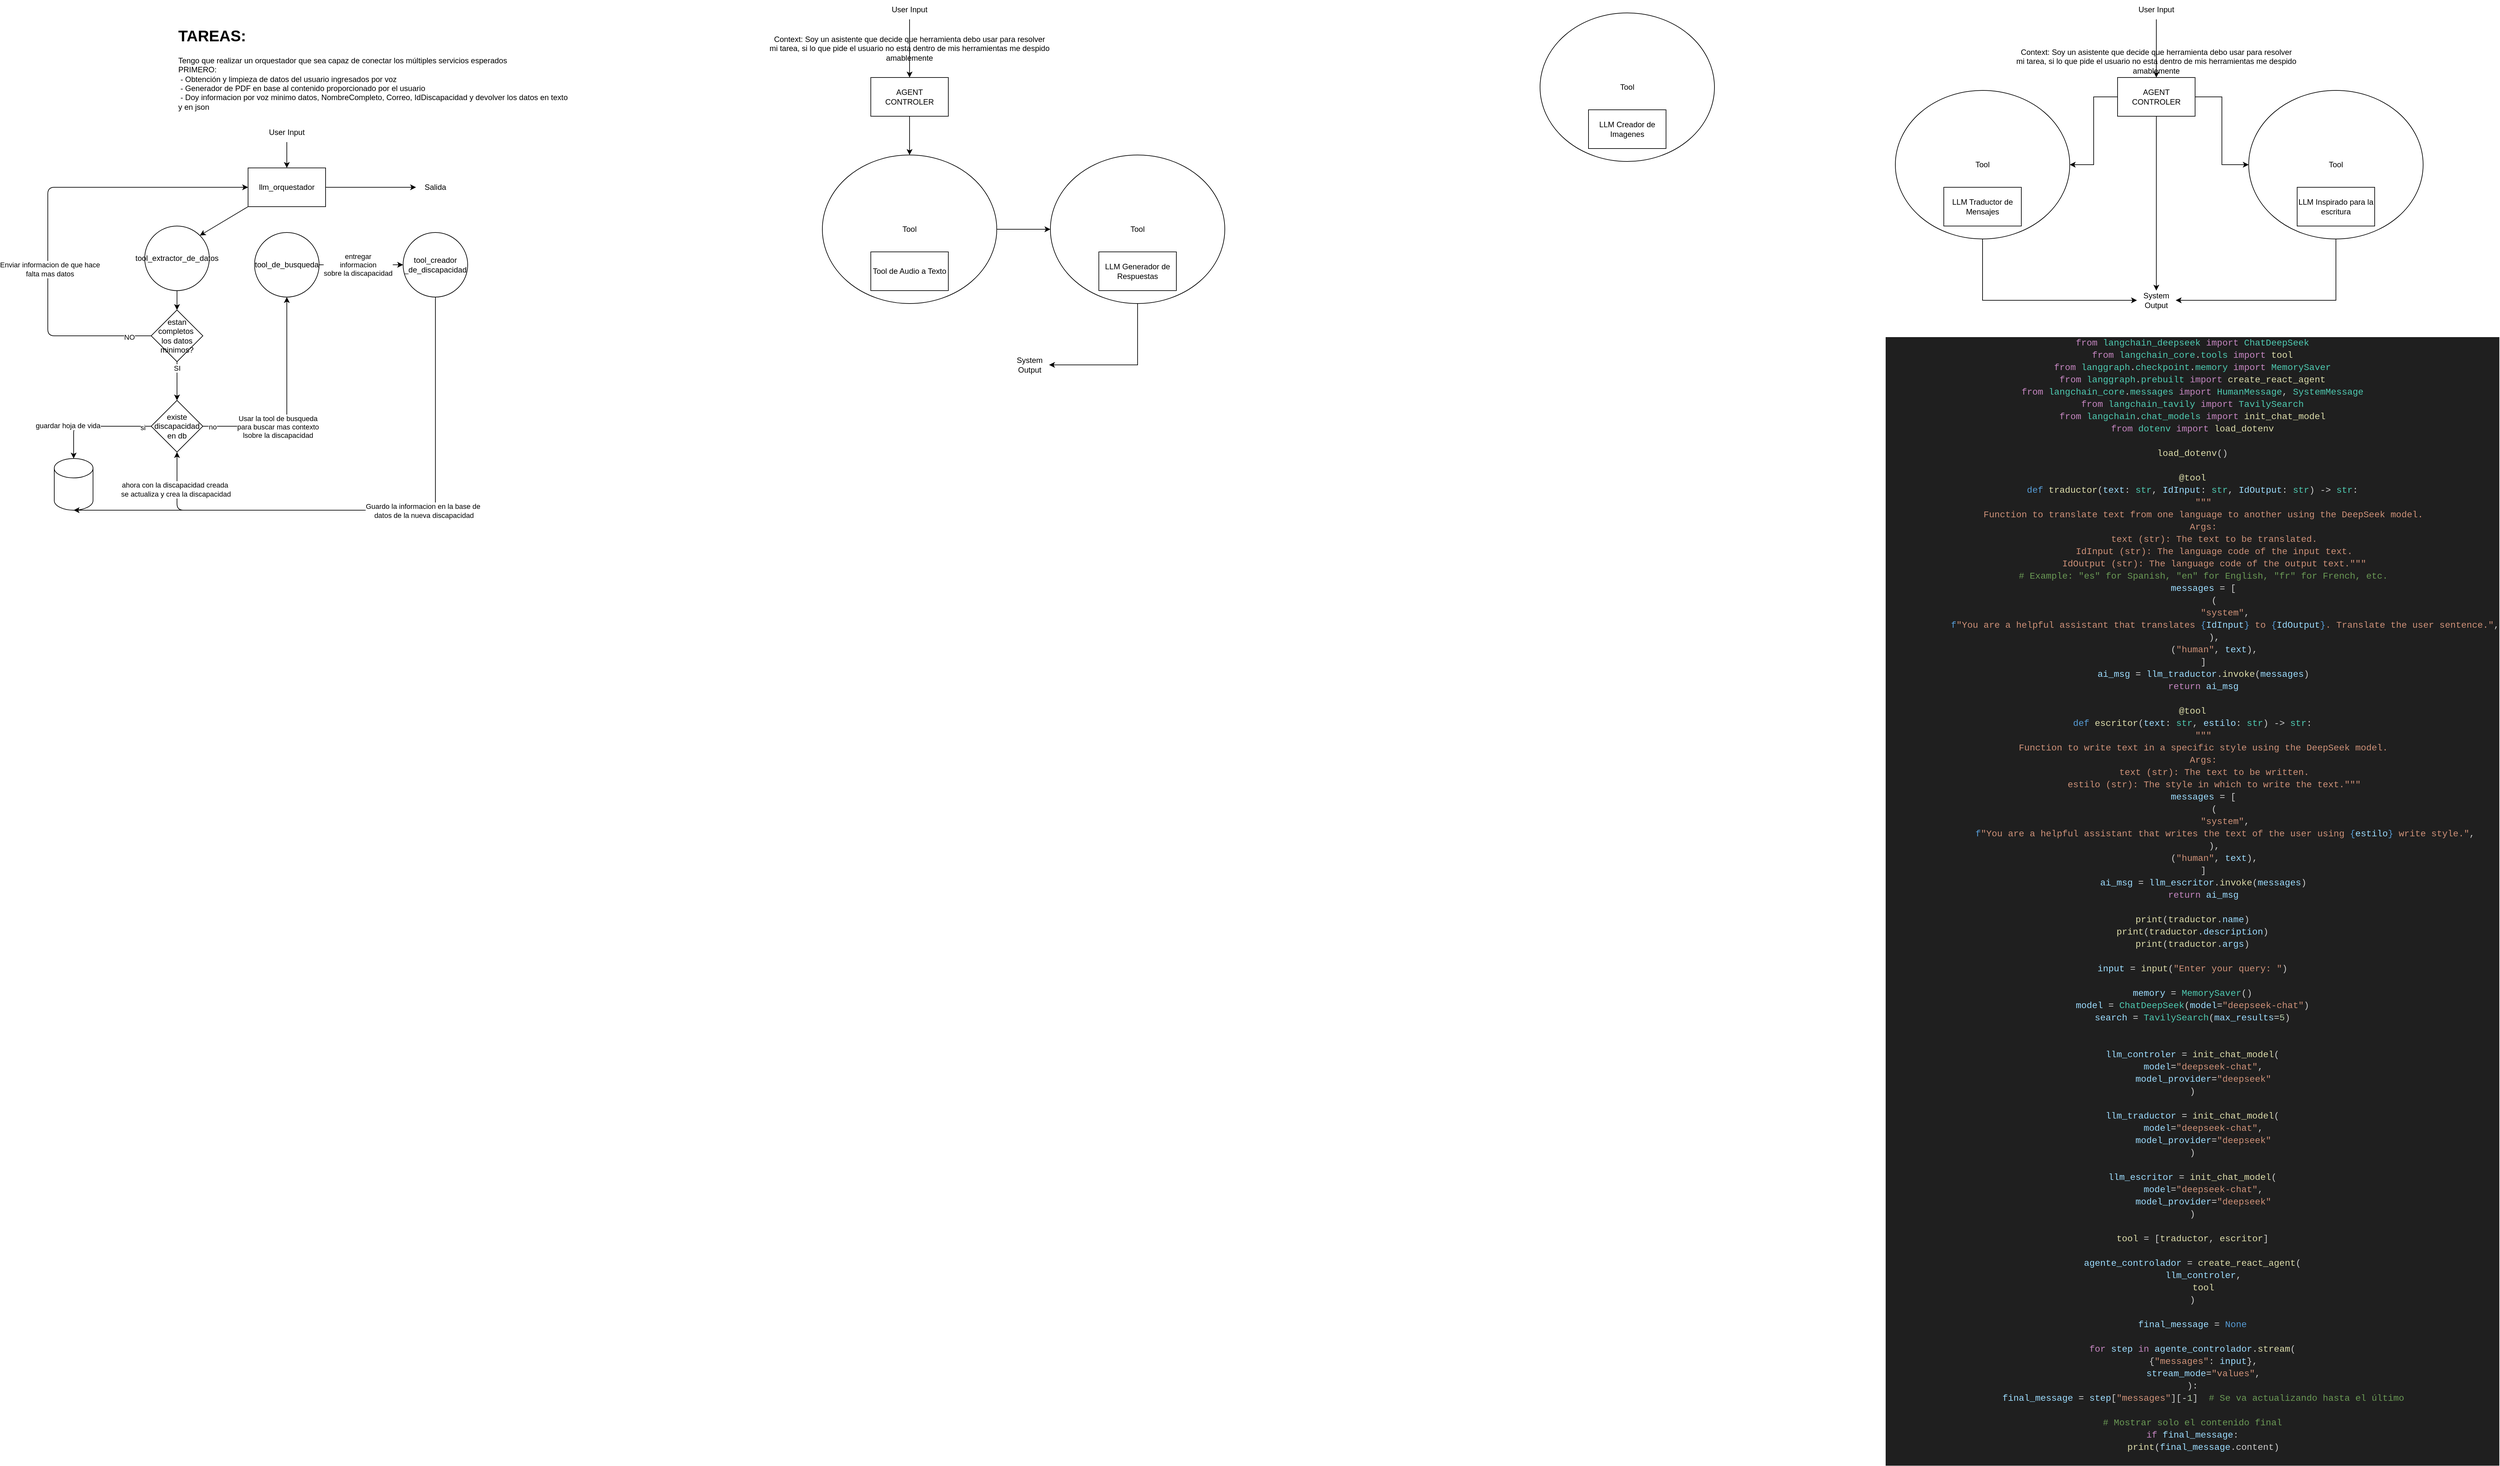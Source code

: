 <mxfile>
    <diagram name="Página-1" id="Xl_RMS82KrNhimsaXNw5">
        <mxGraphModel dx="4468" dy="502" grid="1" gridSize="10" guides="1" tooltips="1" connect="1" arrows="1" fold="1" page="1" pageScale="1" pageWidth="827" pageHeight="1169" math="0" shadow="0">
            <root>
                <mxCell id="0"/>
                <mxCell id="1" parent="0"/>
                <mxCell id="inplF4KOGDcPUROx0T9H-12" style="edgeStyle=orthogonalEdgeStyle;rounded=0;orthogonalLoop=1;jettySize=auto;html=1;" parent="1" source="inplF4KOGDcPUROx0T9H-1" target="inplF4KOGDcPUROx0T9H-3" edge="1">
                    <mxGeometry relative="1" as="geometry"/>
                </mxCell>
                <mxCell id="inplF4KOGDcPUROx0T9H-13" style="edgeStyle=orthogonalEdgeStyle;rounded=0;orthogonalLoop=1;jettySize=auto;html=1;entryX=0;entryY=0.5;entryDx=0;entryDy=0;" parent="1" source="inplF4KOGDcPUROx0T9H-1" target="inplF4KOGDcPUROx0T9H-4" edge="1">
                    <mxGeometry relative="1" as="geometry"/>
                </mxCell>
                <mxCell id="inplF4KOGDcPUROx0T9H-17" style="edgeStyle=orthogonalEdgeStyle;rounded=0;orthogonalLoop=1;jettySize=auto;html=1;entryX=0.5;entryY=0;entryDx=0;entryDy=0;" parent="1" source="inplF4KOGDcPUROx0T9H-1" target="inplF4KOGDcPUROx0T9H-14" edge="1">
                    <mxGeometry relative="1" as="geometry"/>
                </mxCell>
                <mxCell id="inplF4KOGDcPUROx0T9H-1" value="AGENT CONTROLER" style="rounded=0;whiteSpace=wrap;html=1;" parent="1" vertex="1">
                    <mxGeometry x="354" y="160" width="120" height="60" as="geometry"/>
                </mxCell>
                <mxCell id="inplF4KOGDcPUROx0T9H-15" style="edgeStyle=orthogonalEdgeStyle;rounded=0;orthogonalLoop=1;jettySize=auto;html=1;entryX=0;entryY=0.5;entryDx=0;entryDy=0;exitX=0.5;exitY=1;exitDx=0;exitDy=0;" parent="1" source="inplF4KOGDcPUROx0T9H-3" target="inplF4KOGDcPUROx0T9H-14" edge="1">
                    <mxGeometry relative="1" as="geometry"/>
                </mxCell>
                <mxCell id="inplF4KOGDcPUROx0T9H-3" value="Tool" style="ellipse;whiteSpace=wrap;html=1;" parent="1" vertex="1">
                    <mxGeometry x="10" y="180" width="270" height="230" as="geometry"/>
                </mxCell>
                <mxCell id="inplF4KOGDcPUROx0T9H-16" style="edgeStyle=orthogonalEdgeStyle;rounded=0;orthogonalLoop=1;jettySize=auto;html=1;entryX=1;entryY=0.5;entryDx=0;entryDy=0;exitX=0.5;exitY=1;exitDx=0;exitDy=0;" parent="1" source="inplF4KOGDcPUROx0T9H-4" target="inplF4KOGDcPUROx0T9H-14" edge="1">
                    <mxGeometry relative="1" as="geometry"/>
                </mxCell>
                <mxCell id="inplF4KOGDcPUROx0T9H-4" value="Tool" style="ellipse;whiteSpace=wrap;html=1;" parent="1" vertex="1">
                    <mxGeometry x="557" y="180" width="270" height="230" as="geometry"/>
                </mxCell>
                <mxCell id="inplF4KOGDcPUROx0T9H-5" value="LLM Traductor de Mensajes" style="rounded=0;whiteSpace=wrap;html=1;" parent="1" vertex="1">
                    <mxGeometry x="85" y="330" width="120" height="60" as="geometry"/>
                </mxCell>
                <mxCell id="inplF4KOGDcPUROx0T9H-9" value="LLM Inspirado para la escritura" style="rounded=0;whiteSpace=wrap;html=1;" parent="1" vertex="1">
                    <mxGeometry x="632" y="330" width="120" height="60" as="geometry"/>
                </mxCell>
                <mxCell id="inplF4KOGDcPUROx0T9H-11" style="edgeStyle=orthogonalEdgeStyle;rounded=0;orthogonalLoop=1;jettySize=auto;html=1;" parent="1" source="inplF4KOGDcPUROx0T9H-10" target="inplF4KOGDcPUROx0T9H-1" edge="1">
                    <mxGeometry relative="1" as="geometry"/>
                </mxCell>
                <mxCell id="inplF4KOGDcPUROx0T9H-10" value="User Input" style="text;html=1;align=center;verticalAlign=middle;whiteSpace=wrap;rounded=0;" parent="1" vertex="1">
                    <mxGeometry x="384" y="40" width="60" height="30" as="geometry"/>
                </mxCell>
                <mxCell id="inplF4KOGDcPUROx0T9H-14" value="System Output" style="text;html=1;align=center;verticalAlign=middle;whiteSpace=wrap;rounded=0;" parent="1" vertex="1">
                    <mxGeometry x="384" y="490" width="60" height="30" as="geometry"/>
                </mxCell>
                <mxCell id="inplF4KOGDcPUROx0T9H-18" value="Context: Soy un asistente que decide que herramienta debo usar para resolver mi tarea, si lo que pide el usuario no esta dentro de mis herramientas me despido amablemente" style="text;html=1;align=center;verticalAlign=middle;whiteSpace=wrap;rounded=0;" parent="1" vertex="1">
                    <mxGeometry x="196" y="120" width="436" height="30" as="geometry"/>
                </mxCell>
                <mxCell id="VUc-xPDgjk1OxAHQRzHZ-1" value="&lt;div style=&quot;color: rgb(204, 204, 204); background-color: rgb(31, 31, 31); font-family: Consolas, &amp;quot;Courier New&amp;quot;, monospace; font-size: 14px; line-height: 19px; white-space: pre;&quot;&gt;&lt;div&gt;&lt;span style=&quot;color: #c586c0;&quot;&gt;from&lt;/span&gt; &lt;span style=&quot;color: #4ec9b0;&quot;&gt;langchain_deepseek&lt;/span&gt; &lt;span style=&quot;color: #c586c0;&quot;&gt;import&lt;/span&gt; &lt;span style=&quot;color: #4ec9b0;&quot;&gt;ChatDeepSeek&lt;/span&gt;&lt;/div&gt;&lt;div&gt;&lt;span style=&quot;color: #c586c0;&quot;&gt;from&lt;/span&gt; &lt;span style=&quot;color: #4ec9b0;&quot;&gt;langchain_core&lt;/span&gt;.&lt;span style=&quot;color: #4ec9b0;&quot;&gt;tools&lt;/span&gt; &lt;span style=&quot;color: #c586c0;&quot;&gt;import&lt;/span&gt; &lt;span style=&quot;color: #dcdcaa;&quot;&gt;tool&lt;/span&gt;&lt;/div&gt;&lt;div&gt;&lt;span style=&quot;color: #c586c0;&quot;&gt;from&lt;/span&gt; &lt;span style=&quot;color: #4ec9b0;&quot;&gt;langgraph&lt;/span&gt;.&lt;span style=&quot;color: #4ec9b0;&quot;&gt;checkpoint&lt;/span&gt;.&lt;span style=&quot;color: #4ec9b0;&quot;&gt;memory&lt;/span&gt; &lt;span style=&quot;color: #c586c0;&quot;&gt;import&lt;/span&gt; &lt;span style=&quot;color: #4ec9b0;&quot;&gt;MemorySaver&lt;/span&gt;&lt;/div&gt;&lt;div&gt;&lt;span style=&quot;color: #c586c0;&quot;&gt;from&lt;/span&gt; &lt;span style=&quot;color: #4ec9b0;&quot;&gt;langgraph&lt;/span&gt;.&lt;span style=&quot;color: #4ec9b0;&quot;&gt;prebuilt&lt;/span&gt; &lt;span style=&quot;color: #c586c0;&quot;&gt;import&lt;/span&gt; &lt;span style=&quot;color: #dcdcaa;&quot;&gt;create_react_agent&lt;/span&gt;&lt;/div&gt;&lt;div&gt;&lt;span style=&quot;color: #c586c0;&quot;&gt;from&lt;/span&gt; &lt;span style=&quot;color: #4ec9b0;&quot;&gt;langchain_core&lt;/span&gt;.&lt;span style=&quot;color: #4ec9b0;&quot;&gt;messages&lt;/span&gt; &lt;span style=&quot;color: #c586c0;&quot;&gt;import&lt;/span&gt; &lt;span style=&quot;color: #4ec9b0;&quot;&gt;HumanMessage&lt;/span&gt;, &lt;span style=&quot;color: #4ec9b0;&quot;&gt;SystemMessage&lt;/span&gt;&lt;/div&gt;&lt;div&gt;&lt;span style=&quot;color: #c586c0;&quot;&gt;from&lt;/span&gt; &lt;span style=&quot;color: #4ec9b0;&quot;&gt;langchain_tavily&lt;/span&gt; &lt;span style=&quot;color: #c586c0;&quot;&gt;import&lt;/span&gt; &lt;span style=&quot;color: #4ec9b0;&quot;&gt;TavilySearch&lt;/span&gt;&lt;/div&gt;&lt;div&gt;&lt;span style=&quot;color: #c586c0;&quot;&gt;from&lt;/span&gt; &lt;span style=&quot;color: #4ec9b0;&quot;&gt;langchain&lt;/span&gt;.&lt;span style=&quot;color: #4ec9b0;&quot;&gt;chat_models&lt;/span&gt; &lt;span style=&quot;color: #c586c0;&quot;&gt;import&lt;/span&gt; &lt;span style=&quot;color: #dcdcaa;&quot;&gt;init_chat_model&lt;/span&gt;&lt;/div&gt;&lt;div&gt;&lt;span style=&quot;color: #c586c0;&quot;&gt;from&lt;/span&gt; &lt;span style=&quot;color: #4ec9b0;&quot;&gt;dotenv&lt;/span&gt; &lt;span style=&quot;color: #c586c0;&quot;&gt;import&lt;/span&gt; &lt;span style=&quot;color: #dcdcaa;&quot;&gt;load_dotenv&lt;/span&gt;&lt;/div&gt;&lt;br&gt;&lt;div&gt;&lt;span style=&quot;color: #dcdcaa;&quot;&gt;load_dotenv&lt;/span&gt;()&lt;/div&gt;&lt;br&gt;&lt;div&gt;&lt;span style=&quot;color: #dcdcaa;&quot;&gt;@&lt;/span&gt;&lt;span style=&quot;color: #dcdcaa;&quot;&gt;tool&lt;/span&gt;&lt;/div&gt;&lt;div&gt;&lt;span style=&quot;color: #569cd6;&quot;&gt;def&lt;/span&gt; &lt;span style=&quot;color: #dcdcaa;&quot;&gt;traductor&lt;/span&gt;(&lt;span style=&quot;color: #9cdcfe;&quot;&gt;text&lt;/span&gt;: &lt;span style=&quot;color: #4ec9b0;&quot;&gt;str&lt;/span&gt;, &lt;span style=&quot;color: #9cdcfe;&quot;&gt;IdInput&lt;/span&gt;: &lt;span style=&quot;color: #4ec9b0;&quot;&gt;str&lt;/span&gt;, &lt;span style=&quot;color: #9cdcfe;&quot;&gt;IdOutput&lt;/span&gt;: &lt;span style=&quot;color: #4ec9b0;&quot;&gt;str&lt;/span&gt;) -&amp;gt; &lt;span style=&quot;color: #4ec9b0;&quot;&gt;str&lt;/span&gt;:&lt;/div&gt;&lt;div&gt;&amp;nbsp; &amp;nbsp; &lt;span style=&quot;color: #ce9178;&quot;&gt;&quot;&quot;&quot;&lt;/span&gt;&lt;/div&gt;&lt;div&gt;&lt;span style=&quot;color: #ce9178;&quot;&gt;&amp;nbsp; &amp;nbsp; Function to translate text from one language to another using the DeepSeek model.&lt;/span&gt;&lt;/div&gt;&lt;div&gt;&lt;span style=&quot;color: #ce9178;&quot;&gt;&amp;nbsp; &amp;nbsp; Args:&lt;/span&gt;&lt;/div&gt;&lt;div&gt;&lt;span style=&quot;color: #ce9178;&quot;&gt;&amp;nbsp; &amp;nbsp; &amp;nbsp; &amp;nbsp; text (str): The text to be translated.&lt;/span&gt;&lt;/div&gt;&lt;div&gt;&lt;span style=&quot;color: #ce9178;&quot;&gt;&amp;nbsp; &amp;nbsp; &amp;nbsp; &amp;nbsp; IdInput (str): The language code of the input text.&lt;/span&gt;&lt;/div&gt;&lt;div&gt;&lt;span style=&quot;color: #ce9178;&quot;&gt;&amp;nbsp; &amp;nbsp; &amp;nbsp; &amp;nbsp; IdOutput (str): The language code of the output text.&quot;&quot;&quot;&lt;/span&gt;&lt;/div&gt;&lt;div&gt;&amp;nbsp; &amp;nbsp; &lt;span style=&quot;color: #6a9955;&quot;&gt;# Example: &quot;es&quot; for Spanish, &quot;en&quot; for English, &quot;fr&quot; for French, etc.&lt;/span&gt;&lt;/div&gt;&lt;div&gt;&amp;nbsp; &amp;nbsp; &lt;span style=&quot;color: #9cdcfe;&quot;&gt;messages&lt;/span&gt; &lt;span style=&quot;color: #d4d4d4;&quot;&gt;=&lt;/span&gt; [&lt;/div&gt;&lt;div&gt;&amp;nbsp; &amp;nbsp; &amp;nbsp; &amp;nbsp; (&lt;/div&gt;&lt;div&gt;&amp;nbsp; &amp;nbsp; &amp;nbsp; &amp;nbsp; &amp;nbsp; &amp;nbsp; &lt;span style=&quot;color: #ce9178;&quot;&gt;&quot;system&quot;&lt;/span&gt;,&lt;/div&gt;&lt;div&gt;&amp;nbsp; &amp;nbsp; &amp;nbsp; &amp;nbsp; &amp;nbsp; &amp;nbsp; &lt;span style=&quot;color: #569cd6;&quot;&gt;f&lt;/span&gt;&lt;span style=&quot;color: #ce9178;&quot;&gt;&quot;You are a helpful assistant that translates &lt;/span&gt;&lt;span style=&quot;color: #569cd6;&quot;&gt;{&lt;/span&gt;&lt;span style=&quot;color: #9cdcfe;&quot;&gt;IdInput&lt;/span&gt;&lt;span style=&quot;color: #569cd6;&quot;&gt;}&lt;/span&gt;&lt;span style=&quot;color: #ce9178;&quot;&gt; to &lt;/span&gt;&lt;span style=&quot;color: #569cd6;&quot;&gt;{&lt;/span&gt;&lt;span style=&quot;color: #9cdcfe;&quot;&gt;IdOutput&lt;/span&gt;&lt;span style=&quot;color: #569cd6;&quot;&gt;}&lt;/span&gt;&lt;span style=&quot;color: #ce9178;&quot;&gt;. Translate the user sentence.&quot;&lt;/span&gt;,&lt;/div&gt;&lt;div&gt;&amp;nbsp; &amp;nbsp; &amp;nbsp; &amp;nbsp; ),&lt;/div&gt;&lt;div&gt;&amp;nbsp; &amp;nbsp; &amp;nbsp; &amp;nbsp; (&lt;span style=&quot;color: #ce9178;&quot;&gt;&quot;human&quot;&lt;/span&gt;, &lt;span style=&quot;color: #9cdcfe;&quot;&gt;text&lt;/span&gt;),&lt;/div&gt;&lt;div&gt;&amp;nbsp; &amp;nbsp; ]&lt;/div&gt;&lt;div&gt;&amp;nbsp; &amp;nbsp; &lt;span style=&quot;color: #9cdcfe;&quot;&gt;ai_msg&lt;/span&gt; &lt;span style=&quot;color: #d4d4d4;&quot;&gt;=&lt;/span&gt; &lt;span style=&quot;color: #9cdcfe;&quot;&gt;llm_traductor&lt;/span&gt;.&lt;span style=&quot;color: #dcdcaa;&quot;&gt;invoke&lt;/span&gt;(&lt;span style=&quot;color: #9cdcfe;&quot;&gt;messages&lt;/span&gt;)&lt;/div&gt;&lt;div&gt;&amp;nbsp; &amp;nbsp; &lt;span style=&quot;color: #c586c0;&quot;&gt;return&lt;/span&gt; &lt;span style=&quot;color: #9cdcfe;&quot;&gt;ai_msg&lt;/span&gt;&lt;/div&gt;&lt;br&gt;&lt;div&gt;&lt;span style=&quot;color: #dcdcaa;&quot;&gt;@&lt;/span&gt;&lt;span style=&quot;color: #dcdcaa;&quot;&gt;tool&lt;/span&gt;&lt;/div&gt;&lt;div&gt;&lt;span style=&quot;color: #569cd6;&quot;&gt;def&lt;/span&gt; &lt;span style=&quot;color: #dcdcaa;&quot;&gt;escritor&lt;/span&gt;(&lt;span style=&quot;color: #9cdcfe;&quot;&gt;text&lt;/span&gt;: &lt;span style=&quot;color: #4ec9b0;&quot;&gt;str&lt;/span&gt;, &lt;span style=&quot;color: #9cdcfe;&quot;&gt;estilo&lt;/span&gt;: &lt;span style=&quot;color: #4ec9b0;&quot;&gt;str&lt;/span&gt;) -&amp;gt; &lt;span style=&quot;color: #4ec9b0;&quot;&gt;str&lt;/span&gt;:&lt;/div&gt;&lt;div&gt;&amp;nbsp; &amp;nbsp; &lt;span style=&quot;color: #ce9178;&quot;&gt;&quot;&quot;&quot;&lt;/span&gt;&lt;/div&gt;&lt;div&gt;&lt;span style=&quot;color: #ce9178;&quot;&gt;&amp;nbsp; &amp;nbsp; Function to write text in a specific style using the DeepSeek model.&lt;/span&gt;&lt;/div&gt;&lt;div&gt;&lt;span style=&quot;color: #ce9178;&quot;&gt;&amp;nbsp; &amp;nbsp; Args:&lt;/span&gt;&lt;/div&gt;&lt;div&gt;&lt;span style=&quot;color: #ce9178;&quot;&gt;&amp;nbsp; &amp;nbsp; &amp;nbsp; &amp;nbsp; text (str): The text to be written.&lt;/span&gt;&lt;/div&gt;&lt;div&gt;&lt;span style=&quot;color: #ce9178;&quot;&gt;&amp;nbsp; &amp;nbsp; &amp;nbsp; &amp;nbsp; estilo (str): The style in which to write the text.&quot;&quot;&quot;&lt;/span&gt;&lt;/div&gt;&lt;div&gt;&amp;nbsp; &amp;nbsp; &lt;span style=&quot;color: #9cdcfe;&quot;&gt;messages&lt;/span&gt; &lt;span style=&quot;color: #d4d4d4;&quot;&gt;=&lt;/span&gt; [&lt;/div&gt;&lt;div&gt;&amp;nbsp; &amp;nbsp; &amp;nbsp; &amp;nbsp; (&lt;/div&gt;&lt;div&gt;&amp;nbsp; &amp;nbsp; &amp;nbsp; &amp;nbsp; &amp;nbsp; &amp;nbsp; &lt;span style=&quot;color: #ce9178;&quot;&gt;&quot;system&quot;&lt;/span&gt;,&lt;/div&gt;&lt;div&gt;&amp;nbsp; &amp;nbsp; &amp;nbsp; &amp;nbsp; &amp;nbsp; &amp;nbsp; &lt;span style=&quot;color: #569cd6;&quot;&gt;f&lt;/span&gt;&lt;span style=&quot;color: #ce9178;&quot;&gt;&quot;You are a helpful assistant that writes the text of the user using &lt;/span&gt;&lt;span style=&quot;color: #569cd6;&quot;&gt;{&lt;/span&gt;&lt;span style=&quot;color: #9cdcfe;&quot;&gt;estilo&lt;/span&gt;&lt;span style=&quot;color: #569cd6;&quot;&gt;}&lt;/span&gt;&lt;span style=&quot;color: #ce9178;&quot;&gt; write style.&quot;&lt;/span&gt;,&lt;/div&gt;&lt;div&gt;&amp;nbsp; &amp;nbsp; &amp;nbsp; &amp;nbsp; ),&lt;/div&gt;&lt;div&gt;&amp;nbsp; &amp;nbsp; &amp;nbsp; &amp;nbsp; (&lt;span style=&quot;color: #ce9178;&quot;&gt;&quot;human&quot;&lt;/span&gt;, &lt;span style=&quot;color: #9cdcfe;&quot;&gt;text&lt;/span&gt;),&lt;/div&gt;&lt;div&gt;&amp;nbsp; &amp;nbsp; ]&lt;/div&gt;&lt;div&gt;&amp;nbsp; &amp;nbsp; &lt;span style=&quot;color: #9cdcfe;&quot;&gt;ai_msg&lt;/span&gt; &lt;span style=&quot;color: #d4d4d4;&quot;&gt;=&lt;/span&gt; &lt;span style=&quot;color: #9cdcfe;&quot;&gt;llm_escritor&lt;/span&gt;.&lt;span style=&quot;color: #dcdcaa;&quot;&gt;invoke&lt;/span&gt;(&lt;span style=&quot;color: #9cdcfe;&quot;&gt;messages&lt;/span&gt;)&lt;/div&gt;&lt;div&gt;&amp;nbsp; &amp;nbsp; &lt;span style=&quot;color: #c586c0;&quot;&gt;return&lt;/span&gt; &lt;span style=&quot;color: #9cdcfe;&quot;&gt;ai_msg&lt;/span&gt;&lt;/div&gt;&lt;br&gt;&lt;div&gt;&lt;span style=&quot;color: #dcdcaa;&quot;&gt;print&lt;/span&gt;(&lt;span style=&quot;color: #dcdcaa;&quot;&gt;traductor&lt;/span&gt;.&lt;span style=&quot;color: #9cdcfe;&quot;&gt;name&lt;/span&gt;)&lt;/div&gt;&lt;div&gt;&lt;span style=&quot;color: #dcdcaa;&quot;&gt;print&lt;/span&gt;(&lt;span style=&quot;color: #dcdcaa;&quot;&gt;traductor&lt;/span&gt;.&lt;span style=&quot;color: #9cdcfe;&quot;&gt;description&lt;/span&gt;)&lt;/div&gt;&lt;div&gt;&lt;span style=&quot;color: #dcdcaa;&quot;&gt;print&lt;/span&gt;(&lt;span style=&quot;color: #dcdcaa;&quot;&gt;traductor&lt;/span&gt;.&lt;span style=&quot;color: #9cdcfe;&quot;&gt;args&lt;/span&gt;)&lt;/div&gt;&lt;br&gt;&lt;div&gt;&lt;span style=&quot;color: #9cdcfe;&quot;&gt;input&lt;/span&gt; &lt;span style=&quot;color: #d4d4d4;&quot;&gt;=&lt;/span&gt; &lt;span style=&quot;color: #dcdcaa;&quot;&gt;input&lt;/span&gt;(&lt;span style=&quot;color: #ce9178;&quot;&gt;&quot;Enter your query: &quot;&lt;/span&gt;)&lt;/div&gt;&lt;br&gt;&lt;div&gt;&lt;span style=&quot;color: #9cdcfe;&quot;&gt;memory&lt;/span&gt; &lt;span style=&quot;color: #d4d4d4;&quot;&gt;=&lt;/span&gt; &lt;span style=&quot;color: #4ec9b0;&quot;&gt;MemorySaver&lt;/span&gt;()&lt;/div&gt;&lt;div&gt;&lt;span style=&quot;color: #9cdcfe;&quot;&gt;model&lt;/span&gt; &lt;span style=&quot;color: #d4d4d4;&quot;&gt;=&lt;/span&gt; &lt;span style=&quot;color: #4ec9b0;&quot;&gt;ChatDeepSeek&lt;/span&gt;(&lt;span style=&quot;color: #9cdcfe;&quot;&gt;model&lt;/span&gt;&lt;span style=&quot;color: #d4d4d4;&quot;&gt;=&lt;/span&gt;&lt;span style=&quot;color: #ce9178;&quot;&gt;&quot;deepseek-chat&quot;&lt;/span&gt;)&lt;/div&gt;&lt;div&gt;&lt;span style=&quot;color: #9cdcfe;&quot;&gt;search&lt;/span&gt; &lt;span style=&quot;color: #d4d4d4;&quot;&gt;=&lt;/span&gt; &lt;span style=&quot;color: #4ec9b0;&quot;&gt;TavilySearch&lt;/span&gt;(&lt;span style=&quot;color: #9cdcfe;&quot;&gt;max_results&lt;/span&gt;&lt;span style=&quot;color: #d4d4d4;&quot;&gt;=&lt;/span&gt;&lt;span style=&quot;color: #b5cea8;&quot;&gt;5&lt;/span&gt;)&lt;/div&gt;&lt;br&gt;&lt;br&gt;&lt;div&gt;&lt;span style=&quot;color: #9cdcfe;&quot;&gt;llm_controler&lt;/span&gt; &lt;span style=&quot;color: #d4d4d4;&quot;&gt;=&lt;/span&gt; &lt;span style=&quot;color: #dcdcaa;&quot;&gt;init_chat_model&lt;/span&gt;(&lt;/div&gt;&lt;div&gt;&amp;nbsp; &amp;nbsp; &lt;span style=&quot;color: #9cdcfe;&quot;&gt;model&lt;/span&gt;&lt;span style=&quot;color: #d4d4d4;&quot;&gt;=&lt;/span&gt;&lt;span style=&quot;color: #ce9178;&quot;&gt;&quot;deepseek-chat&quot;&lt;/span&gt;,&lt;/div&gt;&lt;div&gt;&amp;nbsp; &amp;nbsp; &lt;span style=&quot;color: #9cdcfe;&quot;&gt;model_provider&lt;/span&gt;&lt;span style=&quot;color: #d4d4d4;&quot;&gt;=&lt;/span&gt;&lt;span style=&quot;color: #ce9178;&quot;&gt;&quot;deepseek&quot;&lt;/span&gt;&lt;/div&gt;&lt;div&gt;)&lt;/div&gt;&lt;br&gt;&lt;div&gt;&lt;span style=&quot;color: #9cdcfe;&quot;&gt;llm_traductor&lt;/span&gt; &lt;span style=&quot;color: #d4d4d4;&quot;&gt;=&lt;/span&gt; &lt;span style=&quot;color: #dcdcaa;&quot;&gt;init_chat_model&lt;/span&gt;(&lt;/div&gt;&lt;div&gt;&amp;nbsp; &amp;nbsp; &lt;span style=&quot;color: #9cdcfe;&quot;&gt;model&lt;/span&gt;&lt;span style=&quot;color: #d4d4d4;&quot;&gt;=&lt;/span&gt;&lt;span style=&quot;color: #ce9178;&quot;&gt;&quot;deepseek-chat&quot;&lt;/span&gt;,&lt;/div&gt;&lt;div&gt;&amp;nbsp; &amp;nbsp; &lt;span style=&quot;color: #9cdcfe;&quot;&gt;model_provider&lt;/span&gt;&lt;span style=&quot;color: #d4d4d4;&quot;&gt;=&lt;/span&gt;&lt;span style=&quot;color: #ce9178;&quot;&gt;&quot;deepseek&quot;&lt;/span&gt;&lt;/div&gt;&lt;div&gt;)&lt;/div&gt;&lt;br&gt;&lt;div&gt;&lt;span style=&quot;color: #9cdcfe;&quot;&gt;llm_escritor&lt;/span&gt; &lt;span style=&quot;color: #d4d4d4;&quot;&gt;=&lt;/span&gt; &lt;span style=&quot;color: #dcdcaa;&quot;&gt;init_chat_model&lt;/span&gt;(&lt;/div&gt;&lt;div&gt;&amp;nbsp; &amp;nbsp; &lt;span style=&quot;color: #9cdcfe;&quot;&gt;model&lt;/span&gt;&lt;span style=&quot;color: #d4d4d4;&quot;&gt;=&lt;/span&gt;&lt;span style=&quot;color: #ce9178;&quot;&gt;&quot;deepseek-chat&quot;&lt;/span&gt;,&lt;/div&gt;&lt;div&gt;&amp;nbsp; &amp;nbsp; &lt;span style=&quot;color: #9cdcfe;&quot;&gt;model_provider&lt;/span&gt;&lt;span style=&quot;color: #d4d4d4;&quot;&gt;=&lt;/span&gt;&lt;span style=&quot;color: #ce9178;&quot;&gt;&quot;deepseek&quot;&lt;/span&gt;&lt;/div&gt;&lt;div&gt;)&lt;/div&gt;&lt;br&gt;&lt;div&gt;&lt;span style=&quot;color: #dcdcaa;&quot;&gt;tool&lt;/span&gt; &lt;span style=&quot;color: #d4d4d4;&quot;&gt;=&lt;/span&gt; [&lt;span style=&quot;color: #dcdcaa;&quot;&gt;traductor&lt;/span&gt;, &lt;span style=&quot;color: #dcdcaa;&quot;&gt;escritor&lt;/span&gt;]&lt;/div&gt;&lt;br&gt;&lt;div&gt;&lt;span style=&quot;color: #9cdcfe;&quot;&gt;agente_controlador&lt;/span&gt; &lt;span style=&quot;color: #d4d4d4;&quot;&gt;=&lt;/span&gt; &lt;span style=&quot;color: #dcdcaa;&quot;&gt;create_react_agent&lt;/span&gt;(&lt;/div&gt;&lt;div&gt;&amp;nbsp; &amp;nbsp; &lt;span style=&quot;color: #9cdcfe;&quot;&gt;llm_controler&lt;/span&gt;,&lt;/div&gt;&lt;div&gt;&amp;nbsp; &amp;nbsp; &lt;span style=&quot;color: #dcdcaa;&quot;&gt;tool&lt;/span&gt;&lt;/div&gt;&lt;div&gt;)&lt;/div&gt;&lt;br&gt;&lt;div&gt;&lt;span style=&quot;color: #9cdcfe;&quot;&gt;final_message&lt;/span&gt; &lt;span style=&quot;color: #d4d4d4;&quot;&gt;=&lt;/span&gt; &lt;span style=&quot;color: #569cd6;&quot;&gt;None&lt;/span&gt;&lt;/div&gt;&lt;br&gt;&lt;div&gt;&lt;span style=&quot;color: #c586c0;&quot;&gt;for&lt;/span&gt; &lt;span style=&quot;color: #9cdcfe;&quot;&gt;step&lt;/span&gt; &lt;span style=&quot;color: #c586c0;&quot;&gt;in&lt;/span&gt; &lt;span style=&quot;color: #9cdcfe;&quot;&gt;agente_controlador&lt;/span&gt;.&lt;span style=&quot;color: #dcdcaa;&quot;&gt;stream&lt;/span&gt;(&lt;/div&gt;&lt;div&gt;&amp;nbsp; &amp;nbsp; {&lt;span style=&quot;color: #ce9178;&quot;&gt;&quot;messages&quot;&lt;/span&gt;: &lt;span style=&quot;color: #9cdcfe;&quot;&gt;input&lt;/span&gt;},&lt;/div&gt;&lt;div&gt;&amp;nbsp; &amp;nbsp; &lt;span style=&quot;color: #9cdcfe;&quot;&gt;stream_mode&lt;/span&gt;&lt;span style=&quot;color: #d4d4d4;&quot;&gt;=&lt;/span&gt;&lt;span style=&quot;color: #ce9178;&quot;&gt;&quot;values&quot;&lt;/span&gt;,&lt;/div&gt;&lt;div&gt;):&lt;/div&gt;&lt;div&gt;&amp;nbsp; &amp;nbsp; &lt;span style=&quot;color: #9cdcfe;&quot;&gt;final_message&lt;/span&gt; &lt;span style=&quot;color: #d4d4d4;&quot;&gt;=&lt;/span&gt; &lt;span style=&quot;color: #9cdcfe;&quot;&gt;step&lt;/span&gt;[&lt;span style=&quot;color: #ce9178;&quot;&gt;&quot;messages&quot;&lt;/span&gt;][&lt;span style=&quot;color: #d4d4d4;&quot;&gt;-&lt;/span&gt;&lt;span style=&quot;color: #b5cea8;&quot;&gt;1&lt;/span&gt;] &amp;nbsp;&lt;span style=&quot;color: #6a9955;&quot;&gt;# Se va actualizando hasta el último&lt;/span&gt;&lt;/div&gt;&lt;br&gt;&lt;div&gt;&lt;span style=&quot;color: #6a9955;&quot;&gt;# Mostrar solo el contenido final&lt;/span&gt;&lt;/div&gt;&lt;div&gt;&lt;span style=&quot;color: #c586c0;&quot;&gt;if&lt;/span&gt; &lt;span style=&quot;color: #9cdcfe;&quot;&gt;final_message&lt;/span&gt;:&lt;/div&gt;&lt;div&gt;&amp;nbsp; &amp;nbsp; &lt;span style=&quot;color: #dcdcaa;&quot;&gt;print&lt;/span&gt;(&lt;span style=&quot;color: #9cdcfe;&quot;&gt;final_message&lt;/span&gt;.content)&lt;/div&gt;&lt;br&gt;&lt;/div&gt;" style="rounded=0;whiteSpace=wrap;html=1;" parent="1" vertex="1">
                    <mxGeometry x="280" y="1210" width="380" height="450" as="geometry"/>
                </mxCell>
                <mxCell id="VUc-xPDgjk1OxAHQRzHZ-22" style="edgeStyle=orthogonalEdgeStyle;rounded=0;orthogonalLoop=1;jettySize=auto;html=1;entryX=0.5;entryY=0;entryDx=0;entryDy=0;" parent="1" source="VUc-xPDgjk1OxAHQRzHZ-5" target="VUc-xPDgjk1OxAHQRzHZ-16" edge="1">
                    <mxGeometry relative="1" as="geometry"/>
                </mxCell>
                <mxCell id="VUc-xPDgjk1OxAHQRzHZ-5" value="AGENT CONTROLER" style="rounded=0;whiteSpace=wrap;html=1;" parent="1" vertex="1">
                    <mxGeometry x="-1576" y="160" width="120" height="60" as="geometry"/>
                </mxCell>
                <mxCell id="VUc-xPDgjk1OxAHQRzHZ-7" value="Tool" style="ellipse;whiteSpace=wrap;html=1;" parent="1" vertex="1">
                    <mxGeometry x="-540" y="60" width="270" height="230" as="geometry"/>
                </mxCell>
                <mxCell id="VUc-xPDgjk1OxAHQRzHZ-46" style="edgeStyle=orthogonalEdgeStyle;rounded=0;orthogonalLoop=1;jettySize=auto;html=1;entryX=1;entryY=0.5;entryDx=0;entryDy=0;exitX=0.5;exitY=1;exitDx=0;exitDy=0;" parent="1" source="VUc-xPDgjk1OxAHQRzHZ-9" target="VUc-xPDgjk1OxAHQRzHZ-14" edge="1">
                    <mxGeometry relative="1" as="geometry"/>
                </mxCell>
                <mxCell id="VUc-xPDgjk1OxAHQRzHZ-9" value="Tool" style="ellipse;whiteSpace=wrap;html=1;" parent="1" vertex="1">
                    <mxGeometry x="-1298" y="280" width="270" height="230" as="geometry"/>
                </mxCell>
                <mxCell id="VUc-xPDgjk1OxAHQRzHZ-10" value="LLM Creador de Imagenes" style="rounded=0;whiteSpace=wrap;html=1;" parent="1" vertex="1">
                    <mxGeometry x="-465" y="210" width="120" height="60" as="geometry"/>
                </mxCell>
                <mxCell id="VUc-xPDgjk1OxAHQRzHZ-11" value="LLM Generador de Respuestas" style="rounded=0;whiteSpace=wrap;html=1;" parent="1" vertex="1">
                    <mxGeometry x="-1223" y="430" width="120" height="60" as="geometry"/>
                </mxCell>
                <mxCell id="VUc-xPDgjk1OxAHQRzHZ-12" style="edgeStyle=orthogonalEdgeStyle;rounded=0;orthogonalLoop=1;jettySize=auto;html=1;" parent="1" source="VUc-xPDgjk1OxAHQRzHZ-13" target="VUc-xPDgjk1OxAHQRzHZ-5" edge="1">
                    <mxGeometry relative="1" as="geometry"/>
                </mxCell>
                <mxCell id="VUc-xPDgjk1OxAHQRzHZ-13" value="User Input" style="text;html=1;align=center;verticalAlign=middle;whiteSpace=wrap;rounded=0;" parent="1" vertex="1">
                    <mxGeometry x="-1546" y="40" width="60" height="30" as="geometry"/>
                </mxCell>
                <mxCell id="VUc-xPDgjk1OxAHQRzHZ-14" value="System Output" style="text;html=1;align=center;verticalAlign=middle;whiteSpace=wrap;rounded=0;" parent="1" vertex="1">
                    <mxGeometry x="-1360" y="590" width="60" height="30" as="geometry"/>
                </mxCell>
                <mxCell id="VUc-xPDgjk1OxAHQRzHZ-15" value="Context: Soy un asistente que decide que herramienta debo usar para resolver mi tarea, si lo que pide el usuario no esta dentro de mis herramientas me despido amablemente" style="text;html=1;align=center;verticalAlign=middle;whiteSpace=wrap;rounded=0;" parent="1" vertex="1">
                    <mxGeometry x="-1734" y="100" width="436" height="30" as="geometry"/>
                </mxCell>
                <mxCell id="VUc-xPDgjk1OxAHQRzHZ-45" style="edgeStyle=orthogonalEdgeStyle;rounded=0;orthogonalLoop=1;jettySize=auto;html=1;exitX=1;exitY=0.5;exitDx=0;exitDy=0;" parent="1" source="VUc-xPDgjk1OxAHQRzHZ-16" target="VUc-xPDgjk1OxAHQRzHZ-9" edge="1">
                    <mxGeometry relative="1" as="geometry"/>
                </mxCell>
                <mxCell id="VUc-xPDgjk1OxAHQRzHZ-16" value="Tool" style="ellipse;whiteSpace=wrap;html=1;" parent="1" vertex="1">
                    <mxGeometry x="-1651" y="280" width="270" height="230" as="geometry"/>
                </mxCell>
                <mxCell id="VUc-xPDgjk1OxAHQRzHZ-17" value="Tool de Audio a Texto" style="rounded=0;whiteSpace=wrap;html=1;" parent="1" vertex="1">
                    <mxGeometry x="-1576" y="430" width="120" height="60" as="geometry"/>
                </mxCell>
                <mxCell id="VUc-xPDgjk1OxAHQRzHZ-43" value="&lt;h1 style=&quot;margin-top: 0px;&quot;&gt;TAREAS:&lt;/h1&gt;&lt;div&gt;Tengo que realizar un orquestador que sea capaz de conectar los múltiples servicios esperados&lt;br&gt;PRIMERO:&lt;/div&gt;&lt;div&gt;&amp;nbsp;- Obtención y limpieza de datos del usuario ingresados por voz&lt;/div&gt;&lt;div&gt;&amp;nbsp;- Generador de PDF en base al contenido proporcionado por el usuario&lt;/div&gt;&lt;div&gt;&amp;nbsp;- Doy informacion por voz minimo datos, NombreCompleto, Correo, IdDiscapacidad y devolver los datos en texto y en json&lt;/div&gt;" style="text;html=1;whiteSpace=wrap;overflow=hidden;rounded=0;" parent="1" vertex="1">
                    <mxGeometry x="-2650" y="75" width="610" height="145" as="geometry"/>
                </mxCell>
                <mxCell id="9" style="edgeStyle=none;html=1;exitX=0;exitY=1;exitDx=0;exitDy=0;entryX=1;entryY=0;entryDx=0;entryDy=0;" edge="1" parent="1" source="2" target="3">
                    <mxGeometry relative="1" as="geometry"/>
                </mxCell>
                <mxCell id="37" style="edgeStyle=none;html=1;entryX=0;entryY=0.5;entryDx=0;entryDy=0;" edge="1" parent="1" source="2" target="38">
                    <mxGeometry relative="1" as="geometry">
                        <mxPoint x="-2280" y="330.0" as="targetPoint"/>
                    </mxGeometry>
                </mxCell>
                <mxCell id="2" value="llm_orquestador" style="rounded=0;whiteSpace=wrap;html=1;" vertex="1" parent="1">
                    <mxGeometry x="-2540" y="300" width="120" height="60" as="geometry"/>
                </mxCell>
                <mxCell id="13" style="edgeStyle=none;html=1;exitX=0.5;exitY=1;exitDx=0;exitDy=0;" edge="1" parent="1" source="3" target="12">
                    <mxGeometry relative="1" as="geometry"/>
                </mxCell>
                <mxCell id="3" value="tool_extractor_de_datos" style="ellipse;whiteSpace=wrap;html=1;aspect=fixed;" vertex="1" parent="1">
                    <mxGeometry x="-2700" y="390" width="100" height="100" as="geometry"/>
                </mxCell>
                <mxCell id="5" style="edgeStyle=none;html=1;entryX=0.5;entryY=0;entryDx=0;entryDy=0;" edge="1" parent="1" source="4" target="2">
                    <mxGeometry relative="1" as="geometry"/>
                </mxCell>
                <mxCell id="4" value="User Input" style="text;html=1;align=center;verticalAlign=middle;whiteSpace=wrap;rounded=0;" vertex="1" parent="1">
                    <mxGeometry x="-2510" y="230" width="60" height="30" as="geometry"/>
                </mxCell>
                <mxCell id="35" style="edgeStyle=none;html=1;entryX=0.5;entryY=1;entryDx=0;entryDy=0;" edge="1" parent="1" source="6" target="21">
                    <mxGeometry relative="1" as="geometry">
                        <Array as="points">
                            <mxPoint x="-2250" y="830"/>
                            <mxPoint x="-2650" y="830"/>
                        </Array>
                    </mxGeometry>
                </mxCell>
                <mxCell id="36" value="ahora con la discapacidad creada&amp;nbsp;&lt;div&gt;se actualiza y crea la discapacidad&lt;/div&gt;" style="edgeLabel;html=1;align=center;verticalAlign=middle;resizable=0;points=[];" vertex="1" connectable="0" parent="35">
                    <mxGeometry x="0.86" y="2" relative="1" as="geometry">
                        <mxPoint as="offset"/>
                    </mxGeometry>
                </mxCell>
                <mxCell id="6" value="tool_creador&lt;div&gt;_de_discapacidad&lt;/div&gt;" style="ellipse;whiteSpace=wrap;html=1;aspect=fixed;" vertex="1" parent="1">
                    <mxGeometry x="-2300" y="400" width="100" height="100" as="geometry"/>
                </mxCell>
                <mxCell id="30" style="edgeStyle=none;html=1;entryX=0;entryY=0.5;entryDx=0;entryDy=0;" edge="1" parent="1" source="8" target="6">
                    <mxGeometry relative="1" as="geometry"/>
                </mxCell>
                <mxCell id="32" value="entregar&lt;div&gt;informacion&lt;/div&gt;&lt;div&gt;sobre la discapacidad&lt;/div&gt;" style="edgeLabel;html=1;align=center;verticalAlign=middle;resizable=0;points=[];" vertex="1" connectable="0" parent="30">
                    <mxGeometry x="-0.428" relative="1" as="geometry">
                        <mxPoint x="23" as="offset"/>
                    </mxGeometry>
                </mxCell>
                <mxCell id="8" value="tool_de_busqueda" style="ellipse;whiteSpace=wrap;html=1;aspect=fixed;" vertex="1" parent="1">
                    <mxGeometry x="-2530" y="400" width="100" height="100" as="geometry"/>
                </mxCell>
                <mxCell id="14" style="edgeStyle=none;html=1;exitX=0;exitY=0.5;exitDx=0;exitDy=0;entryX=0;entryY=0.5;entryDx=0;entryDy=0;" edge="1" parent="1" source="12" target="2">
                    <mxGeometry relative="1" as="geometry">
                        <Array as="points">
                            <mxPoint x="-2850" y="560"/>
                            <mxPoint x="-2850" y="450"/>
                            <mxPoint x="-2850" y="330"/>
                        </Array>
                    </mxGeometry>
                </mxCell>
                <mxCell id="15" value="Enviar informacion de que hace&lt;div&gt;falta mas datos&lt;/div&gt;" style="edgeLabel;html=1;align=center;verticalAlign=middle;resizable=0;points=[];" vertex="1" connectable="0" parent="14">
                    <mxGeometry x="-0.248" y="-3" relative="1" as="geometry">
                        <mxPoint as="offset"/>
                    </mxGeometry>
                </mxCell>
                <mxCell id="16" value="NO" style="edgeLabel;html=1;align=center;verticalAlign=middle;resizable=0;points=[];" vertex="1" connectable="0" parent="14">
                    <mxGeometry x="-0.902" y="2" relative="1" as="geometry">
                        <mxPoint as="offset"/>
                    </mxGeometry>
                </mxCell>
                <mxCell id="22" value="" style="edgeStyle=none;html=1;" edge="1" parent="1" source="12" target="21">
                    <mxGeometry relative="1" as="geometry"/>
                </mxCell>
                <mxCell id="23" value="SI" style="edgeLabel;html=1;align=center;verticalAlign=middle;resizable=0;points=[];" vertex="1" connectable="0" parent="22">
                    <mxGeometry x="-0.68" relative="1" as="geometry">
                        <mxPoint as="offset"/>
                    </mxGeometry>
                </mxCell>
                <mxCell id="12" value="estan completos&amp;nbsp;&lt;div&gt;los datos minimos?&lt;/div&gt;" style="rhombus;whiteSpace=wrap;html=1;" vertex="1" parent="1">
                    <mxGeometry x="-2690" y="520" width="80" height="80" as="geometry"/>
                </mxCell>
                <mxCell id="17" value="" style="shape=cylinder3;whiteSpace=wrap;html=1;boundedLbl=1;backgroundOutline=1;size=15;" vertex="1" parent="1">
                    <mxGeometry x="-2840" y="750" width="60" height="80" as="geometry"/>
                </mxCell>
                <mxCell id="26" style="edgeStyle=none;html=1;entryX=0.5;entryY=1;entryDx=0;entryDy=0;" edge="1" parent="1" source="21" target="8">
                    <mxGeometry relative="1" as="geometry">
                        <Array as="points">
                            <mxPoint x="-2480" y="700"/>
                        </Array>
                    </mxGeometry>
                </mxCell>
                <mxCell id="27" value="Usar la tool de busqueda&lt;div&gt;para buscar mas contexto&lt;div&gt;lsobre la discapacidad&lt;/div&gt;&lt;/div&gt;" style="edgeLabel;html=1;align=center;verticalAlign=middle;resizable=0;points=[];" vertex="1" connectable="0" parent="26">
                    <mxGeometry x="-0.299" y="-1" relative="1" as="geometry">
                        <mxPoint as="offset"/>
                    </mxGeometry>
                </mxCell>
                <mxCell id="29" value="no" style="edgeLabel;html=1;align=center;verticalAlign=middle;resizable=0;points=[];" vertex="1" connectable="0" parent="26">
                    <mxGeometry x="-0.911" y="-1" relative="1" as="geometry">
                        <mxPoint as="offset"/>
                    </mxGeometry>
                </mxCell>
                <mxCell id="21" value="existe discapacidad en db" style="rhombus;whiteSpace=wrap;html=1;" vertex="1" parent="1">
                    <mxGeometry x="-2690" y="660" width="80" height="80" as="geometry"/>
                </mxCell>
                <mxCell id="24" style="edgeStyle=none;html=1;entryX=0.5;entryY=0;entryDx=0;entryDy=0;entryPerimeter=0;" edge="1" parent="1" source="21" target="17">
                    <mxGeometry relative="1" as="geometry">
                        <Array as="points">
                            <mxPoint x="-2810" y="700"/>
                        </Array>
                    </mxGeometry>
                </mxCell>
                <mxCell id="25" value="guardar hoja de vida" style="edgeLabel;html=1;align=center;verticalAlign=middle;resizable=0;points=[];" vertex="1" connectable="0" parent="24">
                    <mxGeometry x="-0.17" y="-1" relative="1" as="geometry">
                        <mxPoint x="-59" as="offset"/>
                    </mxGeometry>
                </mxCell>
                <mxCell id="28" value="si" style="edgeLabel;html=1;align=center;verticalAlign=middle;resizable=0;points=[];" vertex="1" connectable="0" parent="24">
                    <mxGeometry x="-0.849" y="2" relative="1" as="geometry">
                        <mxPoint as="offset"/>
                    </mxGeometry>
                </mxCell>
                <mxCell id="33" style="edgeStyle=none;html=1;entryX=0.5;entryY=1;entryDx=0;entryDy=0;entryPerimeter=0;" edge="1" parent="1" source="6" target="17">
                    <mxGeometry relative="1" as="geometry">
                        <Array as="points">
                            <mxPoint x="-2250" y="830"/>
                        </Array>
                    </mxGeometry>
                </mxCell>
                <mxCell id="34" value="Guardo la informacion en la base de&amp;nbsp;&lt;div&gt;datos de la nueva discapacidad&lt;/div&gt;" style="edgeLabel;html=1;align=center;verticalAlign=middle;resizable=0;points=[];" vertex="1" connectable="0" parent="33">
                    <mxGeometry x="-0.218" y="1" relative="1" as="geometry">
                        <mxPoint as="offset"/>
                    </mxGeometry>
                </mxCell>
                <mxCell id="38" value="Salida" style="text;html=1;align=center;verticalAlign=middle;whiteSpace=wrap;rounded=0;" vertex="1" parent="1">
                    <mxGeometry x="-2280" y="315" width="60" height="30" as="geometry"/>
                </mxCell>
            </root>
        </mxGraphModel>
    </diagram>
</mxfile>